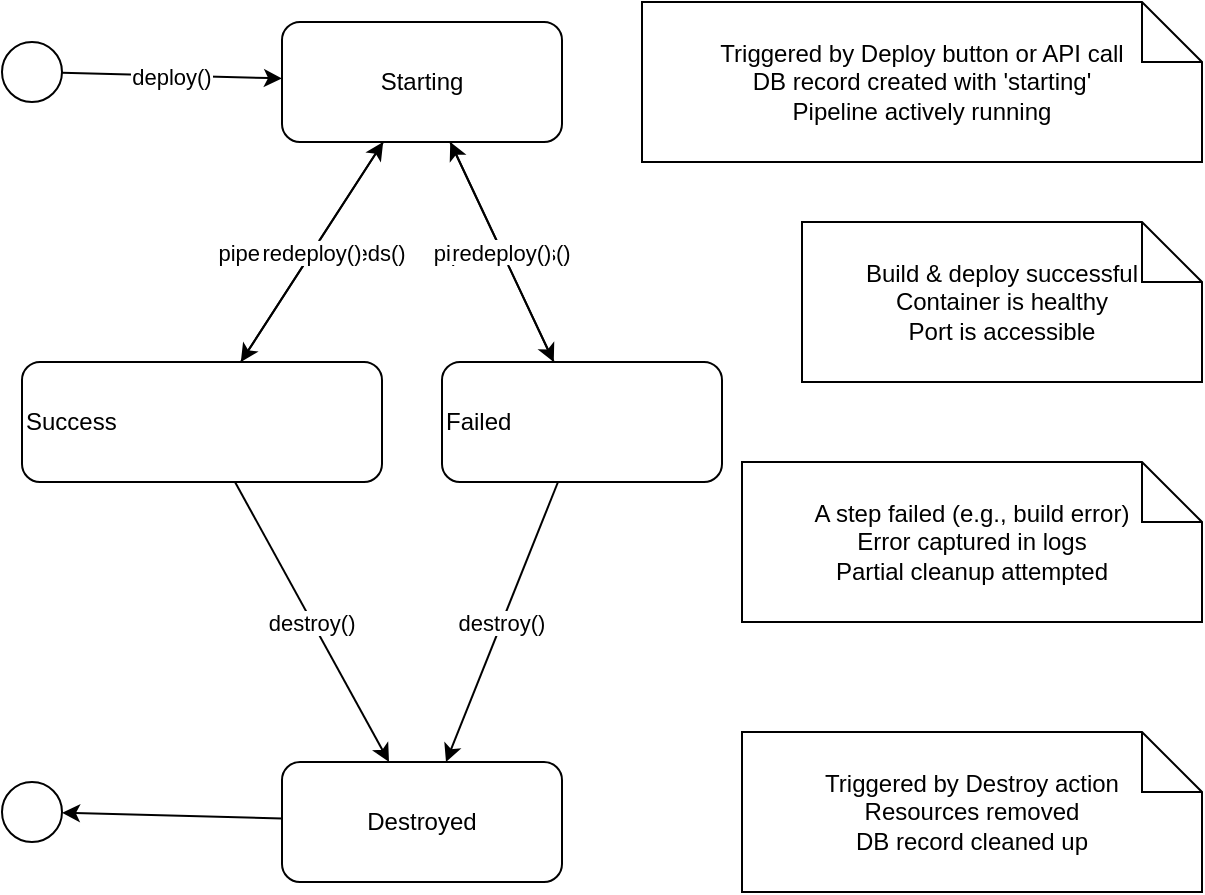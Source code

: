 <mxfile version="28.1.0">
  <diagram name="Deployment Pipeline" id="pipeline">
    <mxGraphModel dx="1216" dy="747" grid="1" gridSize="10" guides="1" tooltips="1" connect="1" arrows="1" fold="1" page="1" pageScale="1" pageWidth="1400" pageHeight="900" math="0" shadow="0">
      <root>
        <mxCell id="0" />
        <mxCell id="1" parent="0" />
        <mxCell id="starting" value="Starting" style="rounded=1;whiteSpace=wrap;html=1;fill=#dae8fc;stroke=#6c8ebf;" parent="1" vertex="1">
          <mxGeometry x="200" y="80" width="140" height="60" as="geometry" />
        </mxCell>
        <mxCell id="note_starting" value="Triggered by Deploy button or API call&#xa;DB record created with &#39;starting&#39;&#xa;Pipeline actively running" style="shape=note;whiteSpace=wrap;html=1;fill=#fff2cc;stroke=#d6b656;" parent="1" vertex="1">
          <mxGeometry x="380" y="70" width="280" height="80" as="geometry" />
        </mxCell>
        <mxCell id="success" value="Success" style="rounded=1;whiteSpace=wrap;html=1;fill=#d5e8d4;stroke=#82b366;align=left;" parent="1" vertex="1">
          <mxGeometry x="70" y="250" width="180" height="60" as="geometry" />
        </mxCell>
        <mxCell id="note_success" value="Build &amp; deploy successful&#xa;Container is healthy&#xa;Port is accessible" style="shape=note;whiteSpace=wrap;html=1;fill=#fff2cc;stroke=#d6b656;" parent="1" vertex="1">
          <mxGeometry x="460" y="180" width="200" height="80" as="geometry" />
        </mxCell>
        <mxCell id="failed" value="Failed" style="rounded=1;whiteSpace=wrap;html=1;fill=#f8cecc;stroke=#b85450;align=left;" parent="1" vertex="1">
          <mxGeometry x="280" y="250" width="140" height="60" as="geometry" />
        </mxCell>
        <mxCell id="note_failed" value="A step failed (e.g., build error)&#xa;Error captured in logs&#xa;Partial cleanup attempted" style="shape=note;whiteSpace=wrap;html=1;fill=#fff2cc;stroke=#d6b656;" parent="1" vertex="1">
          <mxGeometry x="430" y="300" width="230" height="80" as="geometry" />
        </mxCell>
        <mxCell id="destroyed" value="Destroyed" style="rounded=1;whiteSpace=wrap;html=1;fill=#e1d5e7;stroke=#9673a6;" parent="1" vertex="1">
          <mxGeometry x="200" y="450" width="140" height="60" as="geometry" />
        </mxCell>
        <mxCell id="note_destroyed" value="Triggered by Destroy action&#xa;Resources removed&#xa;DB record cleaned up" style="shape=note;whiteSpace=wrap;html=1;fill=#fff2cc;stroke=#d6b656;" parent="1" vertex="1">
          <mxGeometry x="430" y="435" width="230" height="80" as="geometry" />
        </mxCell>
        <mxCell id="start" value="" style="ellipse;fill=#000000;stroke=#000000;" parent="1" vertex="1">
          <mxGeometry x="60" y="90" width="30" height="30" as="geometry" />
        </mxCell>
        <mxCell id="end" value="" style="ellipse;fill=#000000;stroke=#000000;" parent="1" vertex="1">
          <mxGeometry x="60" y="460" width="30" height="30" as="geometry" />
        </mxCell>
        <mxCell id="t1" value="deploy()" parent="1" source="start" target="starting" edge="1">
          <mxGeometry relative="1" as="geometry" />
        </mxCell>
        <mxCell id="t2" value="pipelineSucceeds()" parent="1" source="starting" target="success" edge="1">
          <mxGeometry relative="1" as="geometry" />
        </mxCell>
        <mxCell id="t3" value="pipelineFails()" parent="1" source="starting" target="failed" edge="1">
          <mxGeometry relative="1" as="geometry" />
        </mxCell>
        <mxCell id="t4" value="redeploy()" parent="1" source="success" target="starting" edge="1">
          <mxGeometry relative="1" as="geometry" />
        </mxCell>
        <mxCell id="t5" value="destroy()" parent="1" source="success" target="destroyed" edge="1">
          <mxGeometry relative="1" as="geometry" />
        </mxCell>
        <mxCell id="t6" value="redeploy()" parent="1" source="failed" target="starting" edge="1">
          <mxGeometry relative="1" as="geometry" />
        </mxCell>
        <mxCell id="t7" value="destroy()" parent="1" source="failed" target="destroyed" edge="1">
          <mxGeometry relative="1" as="geometry" />
        </mxCell>
        <mxCell id="t8" value="" parent="1" source="destroyed" target="end" edge="1">
          <mxGeometry relative="1" as="geometry" />
        </mxCell>
      </root>
    </mxGraphModel>
  </diagram>
</mxfile>
